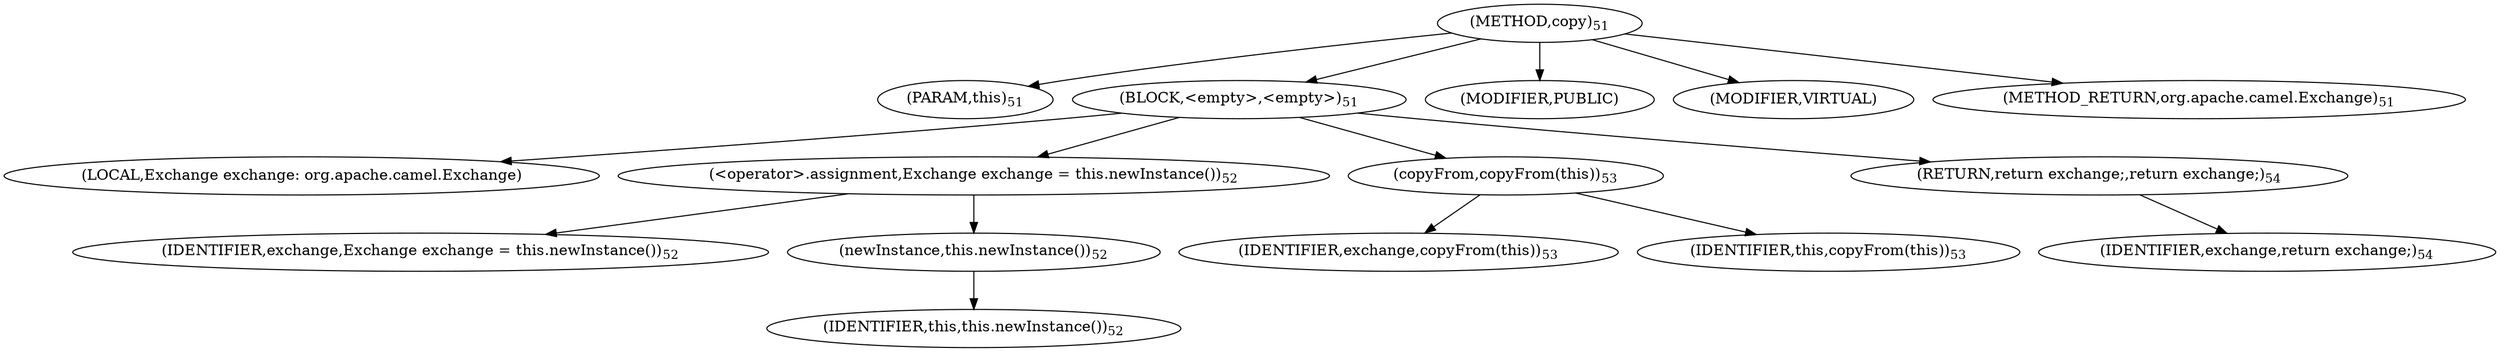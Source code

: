 digraph "copy" {  
"136" [label = <(METHOD,copy)<SUB>51</SUB>> ]
"8" [label = <(PARAM,this)<SUB>51</SUB>> ]
"137" [label = <(BLOCK,&lt;empty&gt;,&lt;empty&gt;)<SUB>51</SUB>> ]
"138" [label = <(LOCAL,Exchange exchange: org.apache.camel.Exchange)> ]
"139" [label = <(&lt;operator&gt;.assignment,Exchange exchange = this.newInstance())<SUB>52</SUB>> ]
"140" [label = <(IDENTIFIER,exchange,Exchange exchange = this.newInstance())<SUB>52</SUB>> ]
"141" [label = <(newInstance,this.newInstance())<SUB>52</SUB>> ]
"7" [label = <(IDENTIFIER,this,this.newInstance())<SUB>52</SUB>> ]
"142" [label = <(copyFrom,copyFrom(this))<SUB>53</SUB>> ]
"143" [label = <(IDENTIFIER,exchange,copyFrom(this))<SUB>53</SUB>> ]
"9" [label = <(IDENTIFIER,this,copyFrom(this))<SUB>53</SUB>> ]
"144" [label = <(RETURN,return exchange;,return exchange;)<SUB>54</SUB>> ]
"145" [label = <(IDENTIFIER,exchange,return exchange;)<SUB>54</SUB>> ]
"146" [label = <(MODIFIER,PUBLIC)> ]
"147" [label = <(MODIFIER,VIRTUAL)> ]
"148" [label = <(METHOD_RETURN,org.apache.camel.Exchange)<SUB>51</SUB>> ]
  "136" -> "8" 
  "136" -> "137" 
  "136" -> "146" 
  "136" -> "147" 
  "136" -> "148" 
  "137" -> "138" 
  "137" -> "139" 
  "137" -> "142" 
  "137" -> "144" 
  "139" -> "140" 
  "139" -> "141" 
  "141" -> "7" 
  "142" -> "143" 
  "142" -> "9" 
  "144" -> "145" 
}

